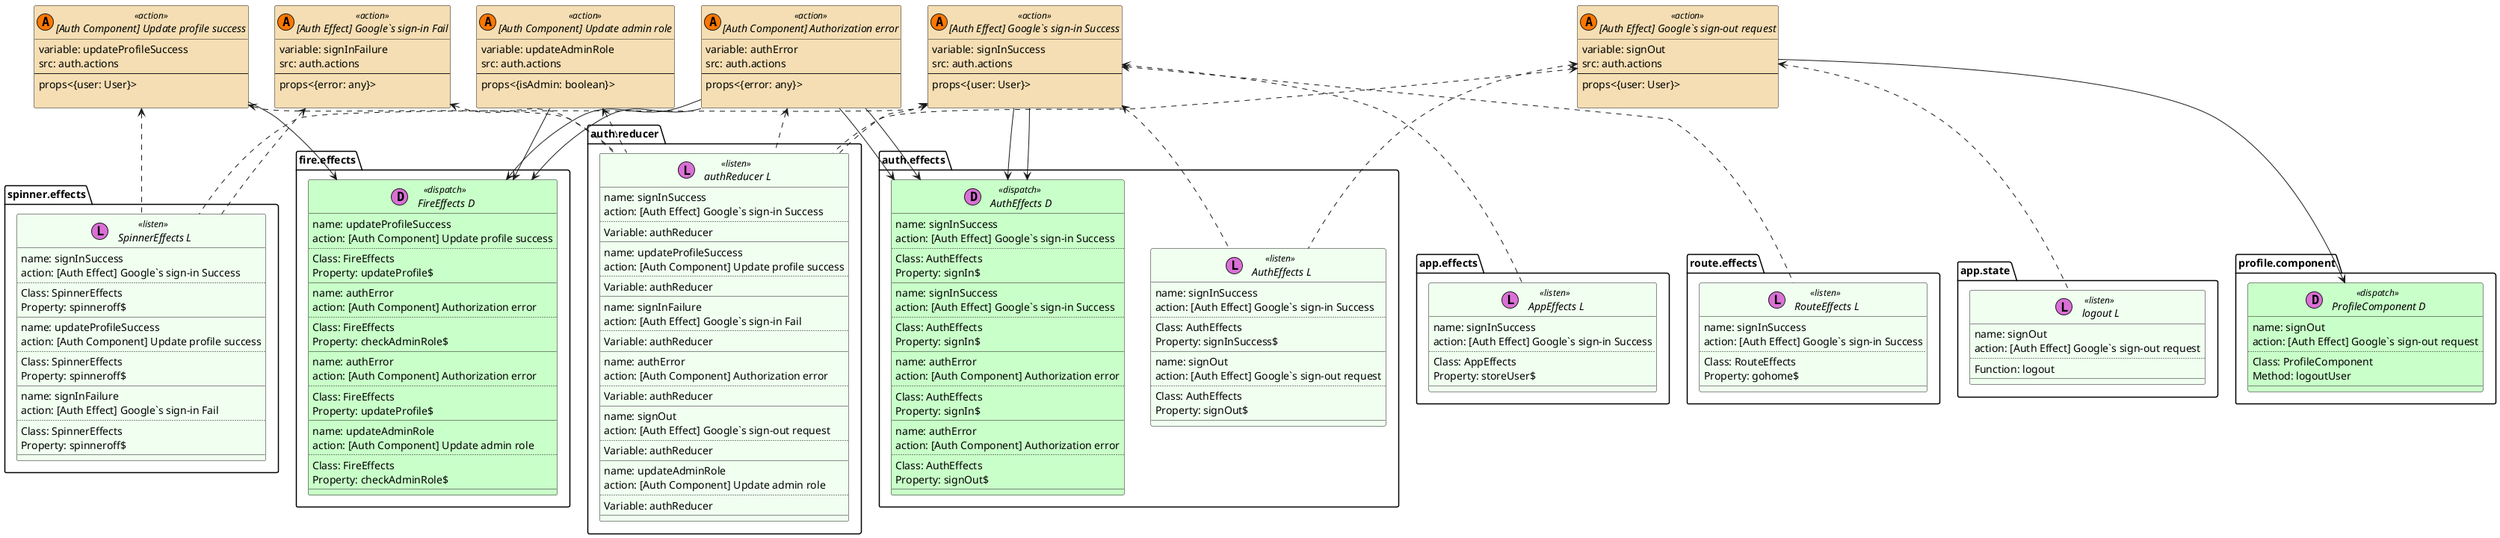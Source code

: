 @startuml auth.reducer_authReducer

set namespaceSeparator ::
skinparam class {
    BackgroundColor<<listen>> HoneyDew
    BackgroundColor<<action>> Wheat
    BackgroundColor<<dispatch>> Technology
}

interface "[Auth Effect] Google`s sign-in Success" << (A,#FF7700) action >> {
            variable: signInSuccess
            src: auth.actions
            --
            props<{user: User}>

        }

        
interface "auth.reducer:: authReducer L" << (L,orchid) listen >> {
            name: signInSuccess
            action: [Auth Effect] Google`s sign-in Success
            ..
            Variable: authReducer
            __
        }
        "[Auth Effect] Google`s sign-in Success" <.down. "auth.reducer:: authReducer L"

interface "auth.effects:: AuthEffects D" << (D,orchid) dispatch >> {
            name: signInSuccess
            action: [Auth Effect] Google`s sign-in Success
            ..
            Class: AuthEffects
Property: signIn$
            __
        }
        "[Auth Effect] Google`s sign-in Success" -down-> "auth.effects:: AuthEffects D"

interface "auth.effects:: AuthEffects D" << (D,orchid) dispatch >> {
            name: signInSuccess
            action: [Auth Effect] Google`s sign-in Success
            ..
            Class: AuthEffects
Property: signIn$
            __
        }
        "[Auth Effect] Google`s sign-in Success" -down-> "auth.effects:: AuthEffects D"

interface "auth.effects:: AuthEffects L" << (L,orchid) listen >> {
            name: signInSuccess
            action: [Auth Effect] Google`s sign-in Success
            ..
            Class: AuthEffects
Property: signInSuccess$
            __
        }
        "[Auth Effect] Google`s sign-in Success" <.down. "auth.effects:: AuthEffects L"

interface "route.effects:: RouteEffects L" << (L,orchid) listen >> {
            name: signInSuccess
            action: [Auth Effect] Google`s sign-in Success
            ..
            Class: RouteEffects
Property: gohome$
            __
        }
        "[Auth Effect] Google`s sign-in Success" <.down. "route.effects:: RouteEffects L"

interface "app.effects:: AppEffects L" << (L,orchid) listen >> {
            name: signInSuccess
            action: [Auth Effect] Google`s sign-in Success
            ..
            Class: AppEffects
Property: storeUser$
            __
        }
        "[Auth Effect] Google`s sign-in Success" <.down. "app.effects:: AppEffects L"

interface "spinner.effects:: SpinnerEffects L" << (L,orchid) listen >> {
            name: signInSuccess
            action: [Auth Effect] Google`s sign-in Success
            ..
            Class: SpinnerEffects
Property: spinneroff$
            __
        }
        "[Auth Effect] Google`s sign-in Success" <.down. "spinner.effects:: SpinnerEffects L"

interface "[Auth Component] Update profile success" << (A,#FF7700) action >> {
            variable: updateProfileSuccess
            src: auth.actions
            --
            props<{user: User}>

        }

        
interface "auth.reducer:: authReducer L" << (L,orchid) listen >> {
            name: updateProfileSuccess
            action: [Auth Component] Update profile success
            ..
            Variable: authReducer
            __
        }
        "[Auth Component] Update profile success" <.down. "auth.reducer:: authReducer L"

interface "fire.effects:: FireEffects D" << (D,orchid) dispatch >> {
            name: updateProfileSuccess
            action: [Auth Component] Update profile success
            ..
            Class: FireEffects
Property: updateProfile$
            __
        }
        "[Auth Component] Update profile success" -down-> "fire.effects:: FireEffects D"

interface "spinner.effects:: SpinnerEffects L" << (L,orchid) listen >> {
            name: updateProfileSuccess
            action: [Auth Component] Update profile success
            ..
            Class: SpinnerEffects
Property: spinneroff$
            __
        }
        "[Auth Component] Update profile success" <.down. "spinner.effects:: SpinnerEffects L"

interface "[Auth Effect] Google`s sign-in Fail" << (A,#FF7700) action >> {
            variable: signInFailure
            src: auth.actions
            --
            props<{error: any}>

        }

        
interface "auth.reducer:: authReducer L" << (L,orchid) listen >> {
            name: signInFailure
            action: [Auth Effect] Google`s sign-in Fail
            ..
            Variable: authReducer
            __
        }
        "[Auth Effect] Google`s sign-in Fail" <.down. "auth.reducer:: authReducer L"

interface "spinner.effects:: SpinnerEffects L" << (L,orchid) listen >> {
            name: signInFailure
            action: [Auth Effect] Google`s sign-in Fail
            ..
            Class: SpinnerEffects
Property: spinneroff$
            __
        }
        "[Auth Effect] Google`s sign-in Fail" <.down. "spinner.effects:: SpinnerEffects L"

interface "[Auth Component] Authorization error" << (A,#FF7700) action >> {
            variable: authError
            src: auth.actions
            --
            props<{error: any}>

        }

        
interface "auth.reducer:: authReducer L" << (L,orchid) listen >> {
            name: authError
            action: [Auth Component] Authorization error
            ..
            Variable: authReducer
            __
        }
        "[Auth Component] Authorization error" <.down. "auth.reducer:: authReducer L"

interface "auth.effects:: AuthEffects D" << (D,orchid) dispatch >> {
            name: authError
            action: [Auth Component] Authorization error
            ..
            Class: AuthEffects
Property: signIn$
            __
        }
        "[Auth Component] Authorization error" -down-> "auth.effects:: AuthEffects D"

interface "auth.effects:: AuthEffects D" << (D,orchid) dispatch >> {
            name: authError
            action: [Auth Component] Authorization error
            ..
            Class: AuthEffects
Property: signOut$
            __
        }
        "[Auth Component] Authorization error" -down-> "auth.effects:: AuthEffects D"

interface "fire.effects:: FireEffects D" << (D,orchid) dispatch >> {
            name: authError
            action: [Auth Component] Authorization error
            ..
            Class: FireEffects
Property: checkAdminRole$
            __
        }
        "[Auth Component] Authorization error" -down-> "fire.effects:: FireEffects D"

interface "fire.effects:: FireEffects D" << (D,orchid) dispatch >> {
            name: authError
            action: [Auth Component] Authorization error
            ..
            Class: FireEffects
Property: updateProfile$
            __
        }
        "[Auth Component] Authorization error" -down-> "fire.effects:: FireEffects D"

interface "[Auth Effect] Google`s sign-out request" << (A,#FF7700) action >> {
            variable: signOut
            src: auth.actions
            --
            props<{user: User}>

        }

        
interface "auth.reducer:: authReducer L" << (L,orchid) listen >> {
            name: signOut
            action: [Auth Effect] Google`s sign-out request
            ..
            Variable: authReducer
            __
        }
        "[Auth Effect] Google`s sign-out request" <.down. "auth.reducer:: authReducer L"

interface "app.state:: logout L" << (L,orchid) listen >> {
            name: signOut
            action: [Auth Effect] Google`s sign-out request
            ..
            Function: logout
            __
        }
        "[Auth Effect] Google`s sign-out request" <.down. "app.state:: logout L"

interface "profile.component:: ProfileComponent D" << (D,orchid) dispatch >> {
            name: signOut
            action: [Auth Effect] Google`s sign-out request
            ..
            Class: ProfileComponent
Method: logoutUser
            __
        }
        "[Auth Effect] Google`s sign-out request" -down-> "profile.component:: ProfileComponent D"

interface "auth.effects:: AuthEffects L" << (L,orchid) listen >> {
            name: signOut
            action: [Auth Effect] Google`s sign-out request
            ..
            Class: AuthEffects
Property: signOut$
            __
        }
        "[Auth Effect] Google`s sign-out request" <.down. "auth.effects:: AuthEffects L"

interface "[Auth Component] Update admin role" << (A,#FF7700) action >> {
            variable: updateAdminRole
            src: auth.actions
            --
            props<{isAdmin: boolean}>

        }

        
interface "auth.reducer:: authReducer L" << (L,orchid) listen >> {
            name: updateAdminRole
            action: [Auth Component] Update admin role
            ..
            Variable: authReducer
            __
        }
        "[Auth Component] Update admin role" <.down. "auth.reducer:: authReducer L"

interface "fire.effects:: FireEffects D" << (D,orchid) dispatch >> {
            name: updateAdminRole
            action: [Auth Component] Update admin role
            ..
            Class: FireEffects
Property: checkAdminRole$
            __
        }
        "[Auth Component] Update admin role" -down-> "fire.effects:: FireEffects D"
 

@enduml